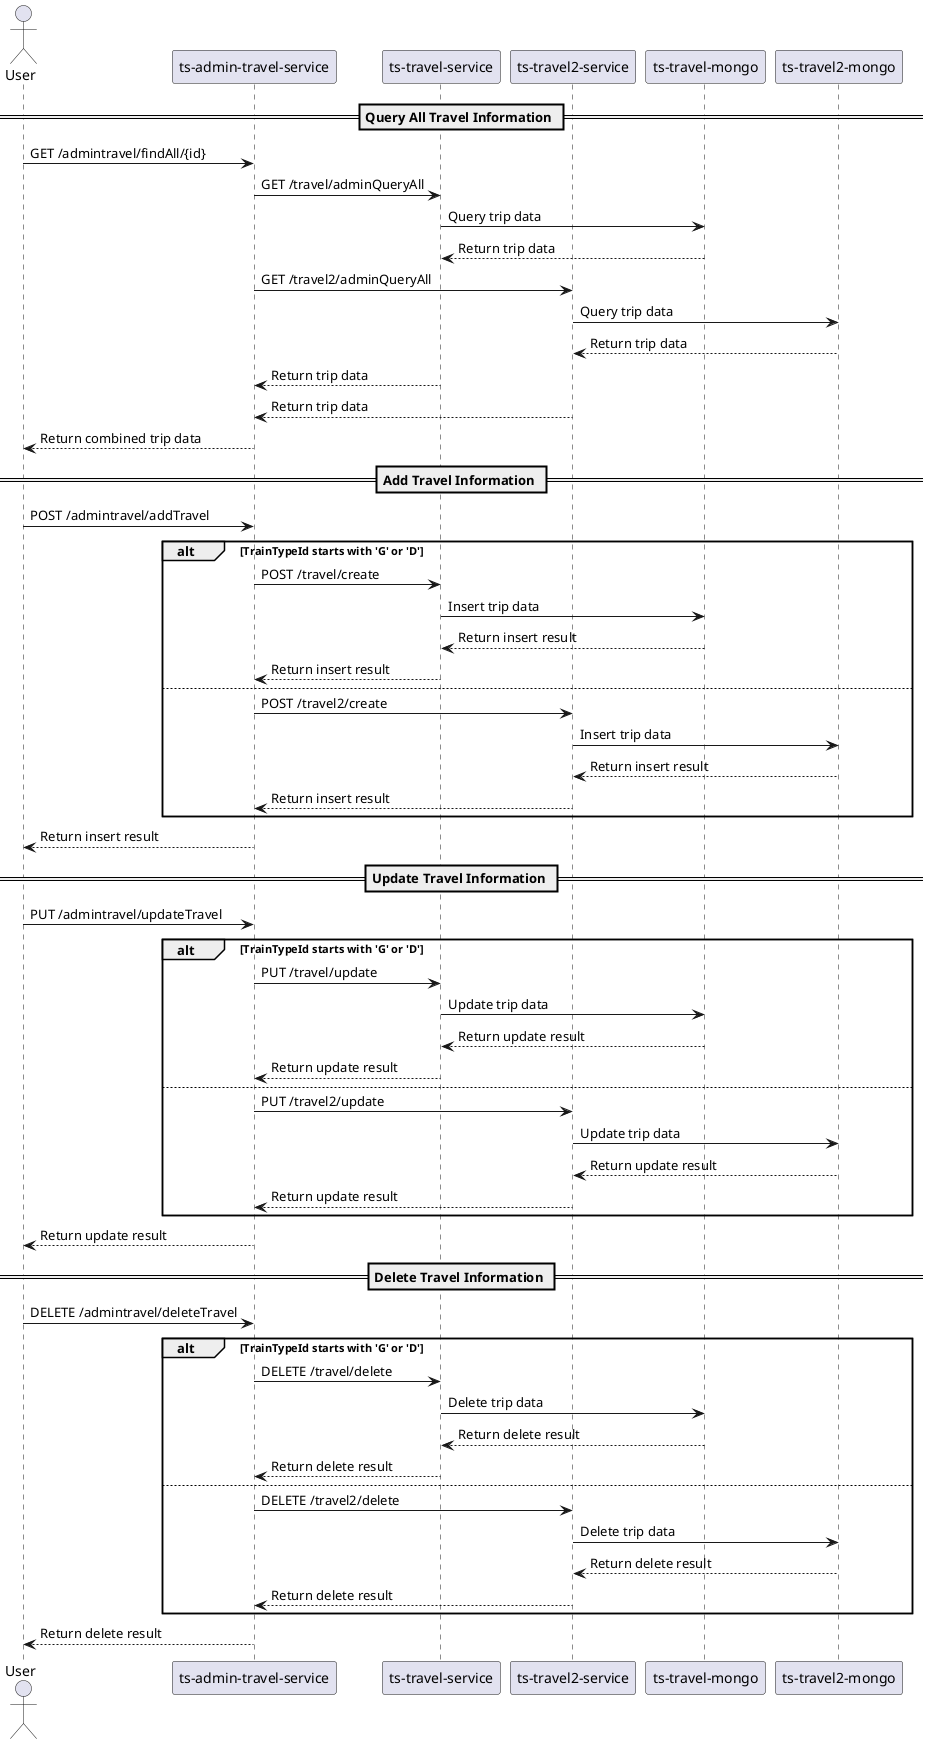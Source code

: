 @startuml
actor User
participant "ts-admin-travel-service" as AdminTravelService
participant "ts-travel-service" as TravelService
participant "ts-travel2-service" as Travel2Service
participant "ts-travel-mongo" as TravelMongo
participant "ts-travel2-mongo" as Travel2Mongo

== Query All Travel Information ==
User -> AdminTravelService: GET /admintravel/findAll/{id}
AdminTravelService -> TravelService: GET /travel/adminQueryAll
TravelService -> TravelMongo: Query trip data
TravelMongo --> TravelService: Return trip data
AdminTravelService -> Travel2Service: GET /travel2/adminQueryAll
Travel2Service -> Travel2Mongo: Query trip data
Travel2Mongo --> Travel2Service: Return trip data
TravelService --> AdminTravelService: Return trip data
Travel2Service --> AdminTravelService: Return trip data
AdminTravelService --> User: Return combined trip data

== Add Travel Information ==
User -> AdminTravelService: POST /admintravel/addTravel
alt TrainTypeId starts with 'G' or 'D'
    AdminTravelService -> TravelService: POST /travel/create
    TravelService -> TravelMongo: Insert trip data
    TravelMongo --> TravelService: Return insert result
    TravelService --> AdminTravelService: Return insert result
else
    AdminTravelService -> Travel2Service: POST /travel2/create
    Travel2Service -> Travel2Mongo: Insert trip data
    Travel2Mongo --> Travel2Service: Return insert result
    Travel2Service --> AdminTravelService: Return insert result
end
AdminTravelService --> User: Return insert result

== Update Travel Information ==
User -> AdminTravelService: PUT /admintravel/updateTravel
alt TrainTypeId starts with 'G' or 'D'
    AdminTravelService -> TravelService: PUT /travel/update
    TravelService -> TravelMongo: Update trip data
    TravelMongo --> TravelService: Return update result
    TravelService --> AdminTravelService: Return update result
else
    AdminTravelService -> Travel2Service: PUT /travel2/update
    Travel2Service -> Travel2Mongo: Update trip data
    Travel2Mongo --> Travel2Service: Return update result
    Travel2Service --> AdminTravelService: Return update result
end
AdminTravelService --> User: Return update result

== Delete Travel Information ==
User -> AdminTravelService: DELETE /admintravel/deleteTravel
alt TrainTypeId starts with 'G' or 'D'
    AdminTravelService -> TravelService: DELETE /travel/delete
    TravelService -> TravelMongo: Delete trip data
    TravelMongo --> TravelService: Return delete result
    TravelService --> AdminTravelService: Return delete result
else
    AdminTravelService -> Travel2Service: DELETE /travel2/delete
    Travel2Service -> Travel2Mongo: Delete trip data
    Travel2Mongo --> Travel2Service: Return delete result
    Travel2Service --> AdminTravelService: Return delete result
end
AdminTravelService --> User: Return delete result
@enduml